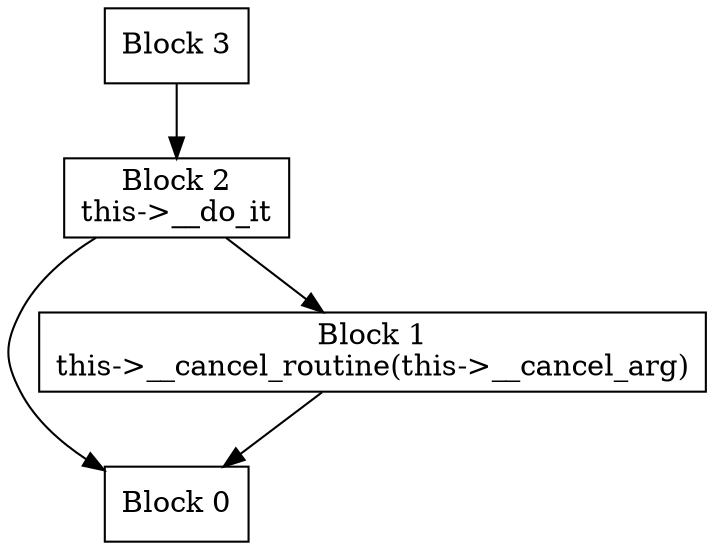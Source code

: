 digraph CFG {
  node [shape=box];
  0 [label="Block 0\n"];
  1 [label="Block 1\nthis->__cancel_routine(this->__cancel_arg)\n"];
  2 [label="Block 2\nthis->__do_it\n"];
  3 [label="Block 3\n"];
  1 -> 0;
  2 -> 1;
  2 -> 0;
  3 -> 2;
}
